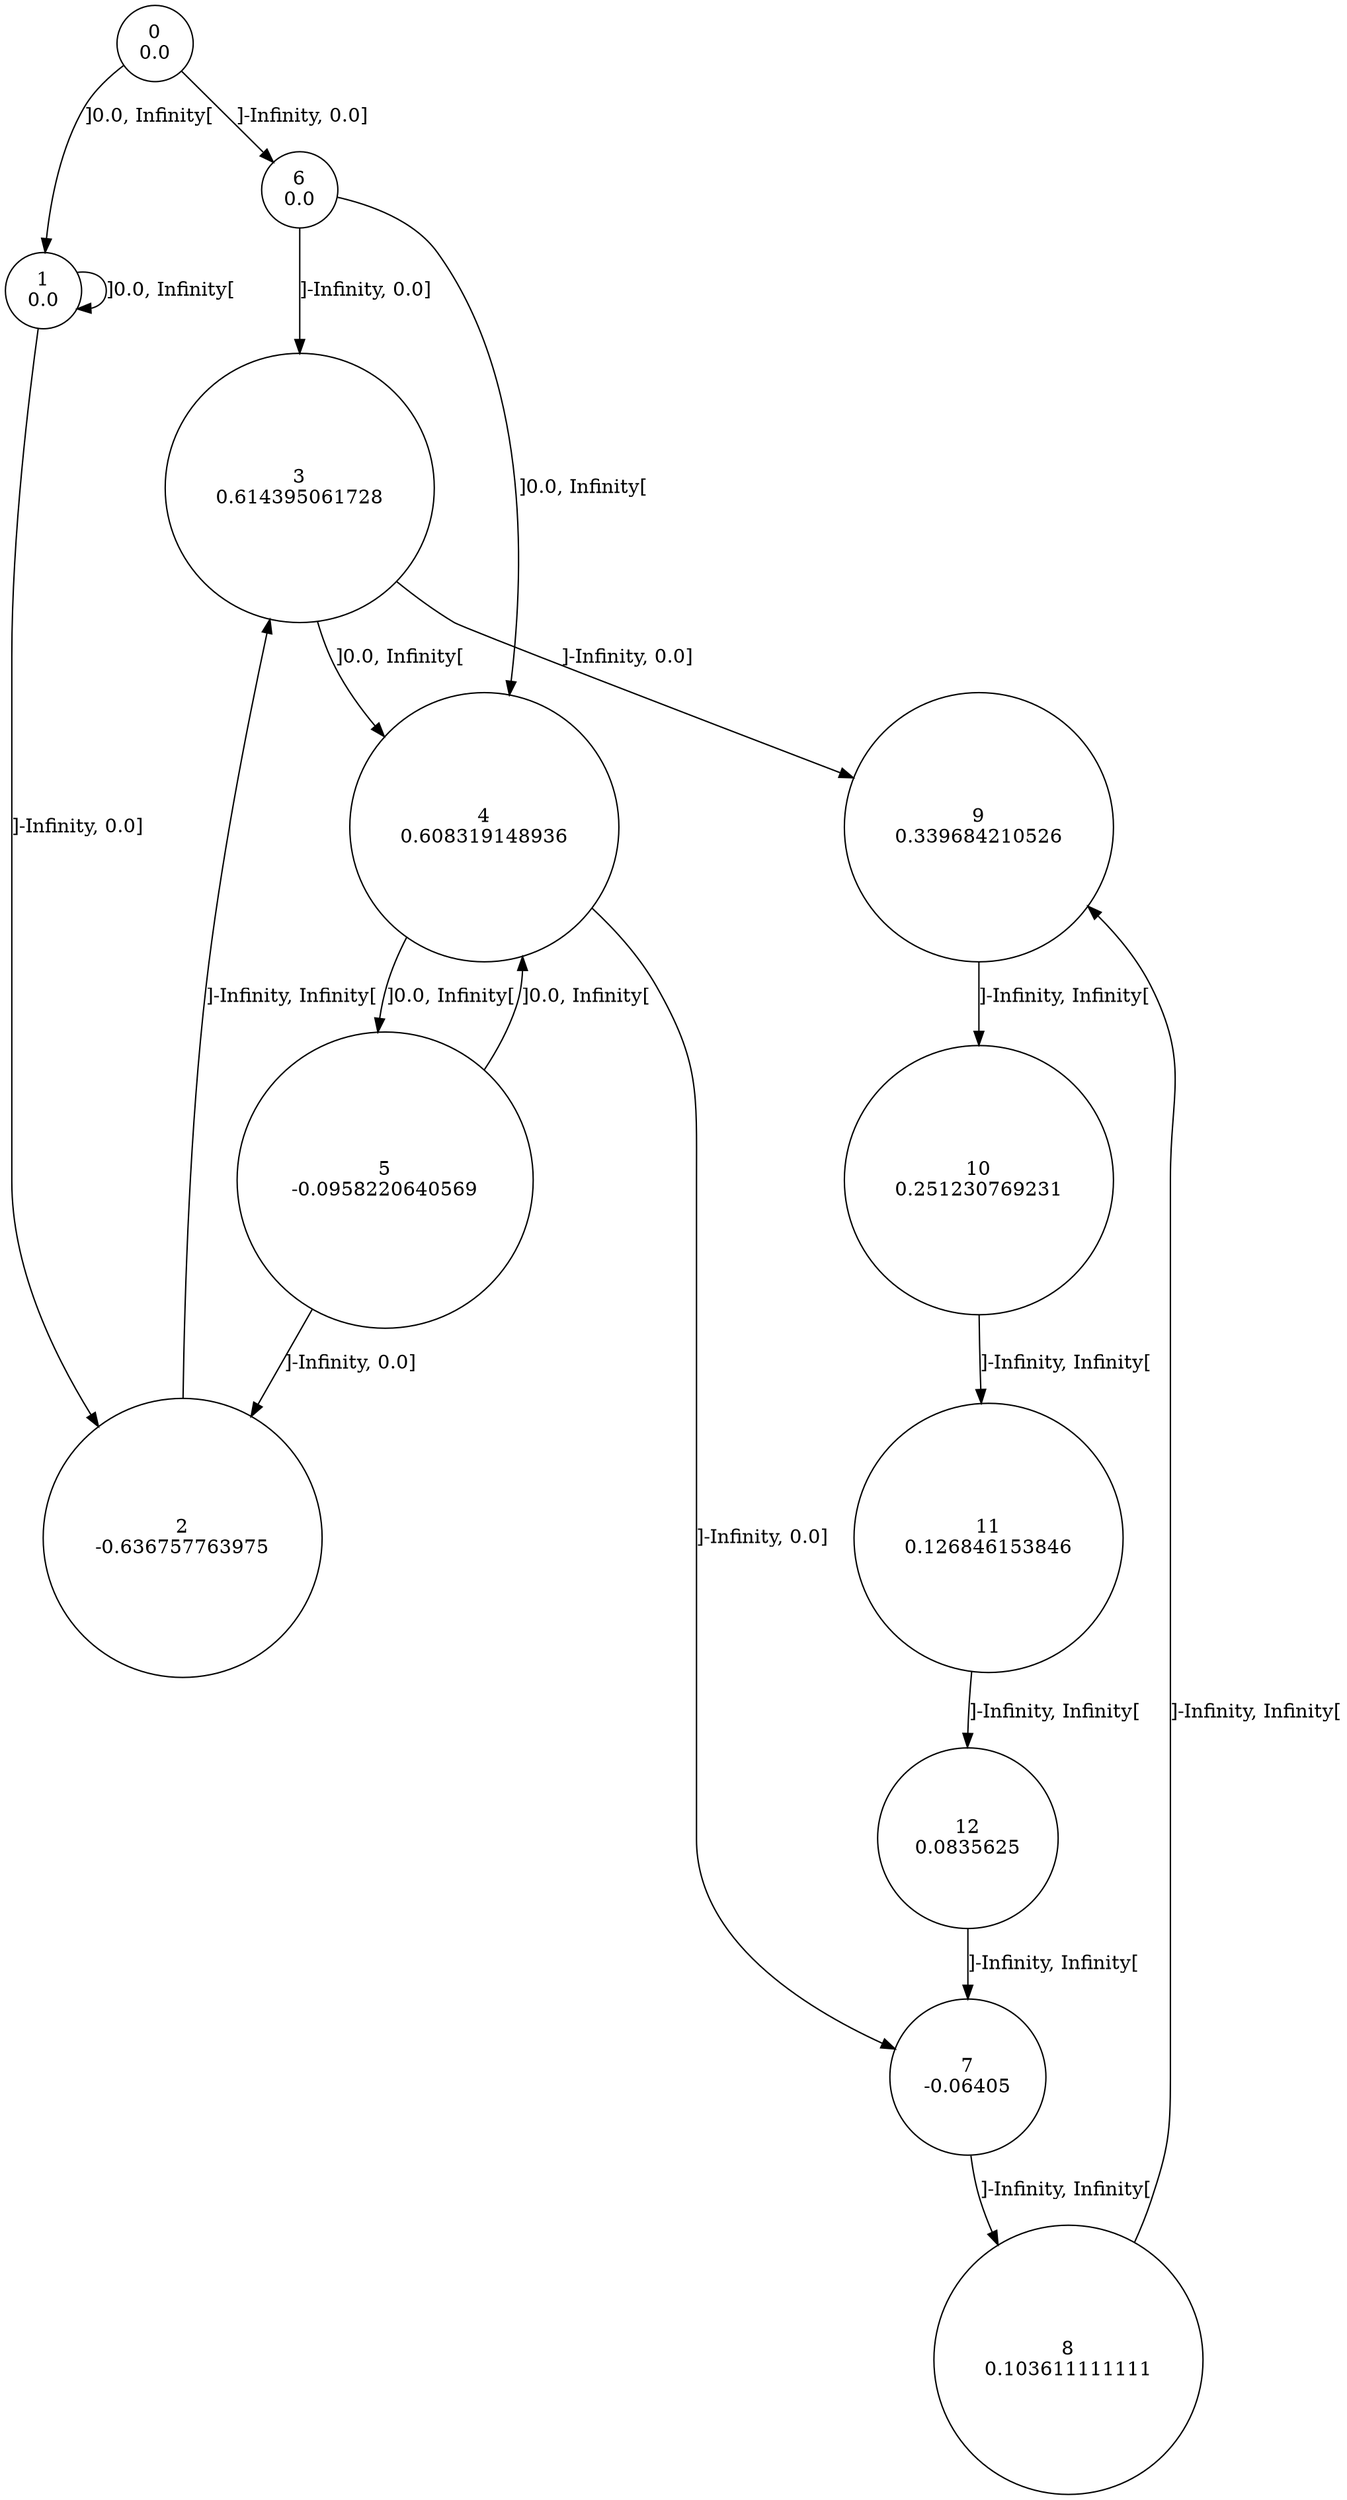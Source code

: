 digraph a {
0 [shape=circle, label="0\n0.0"];
	0 -> 6 [label="]-Infinity, 0.0]"];
	0 -> 1 [label="]0.0, Infinity["];
1 [shape=circle, label="1\n0.0"];
	1 -> 2 [label="]-Infinity, 0.0]"];
	1 -> 1 [label="]0.0, Infinity["];
2 [shape=circle, label="2\n-0.636757763975"];
	2 -> 3 [label="]-Infinity, Infinity["];
3 [shape=circle, label="3\n0.614395061728"];
	3 -> 9 [label="]-Infinity, 0.0]"];
	3 -> 4 [label="]0.0, Infinity["];
4 [shape=circle, label="4\n0.608319148936"];
	4 -> 7 [label="]-Infinity, 0.0]"];
	4 -> 5 [label="]0.0, Infinity["];
5 [shape=circle, label="5\n-0.0958220640569"];
	5 -> 2 [label="]-Infinity, 0.0]"];
	5 -> 4 [label="]0.0, Infinity["];
6 [shape=circle, label="6\n0.0"];
	6 -> 3 [label="]-Infinity, 0.0]"];
	6 -> 4 [label="]0.0, Infinity["];
7 [shape=circle, label="7\n-0.06405"];
	7 -> 8 [label="]-Infinity, Infinity["];
8 [shape=circle, label="8\n0.103611111111"];
	8 -> 9 [label="]-Infinity, Infinity["];
9 [shape=circle, label="9\n0.339684210526"];
	9 -> 10 [label="]-Infinity, Infinity["];
10 [shape=circle, label="10\n0.251230769231"];
	10 -> 11 [label="]-Infinity, Infinity["];
11 [shape=circle, label="11\n0.126846153846"];
	11 -> 12 [label="]-Infinity, Infinity["];
12 [shape=circle, label="12\n0.0835625"];
	12 -> 7 [label="]-Infinity, Infinity["];
}